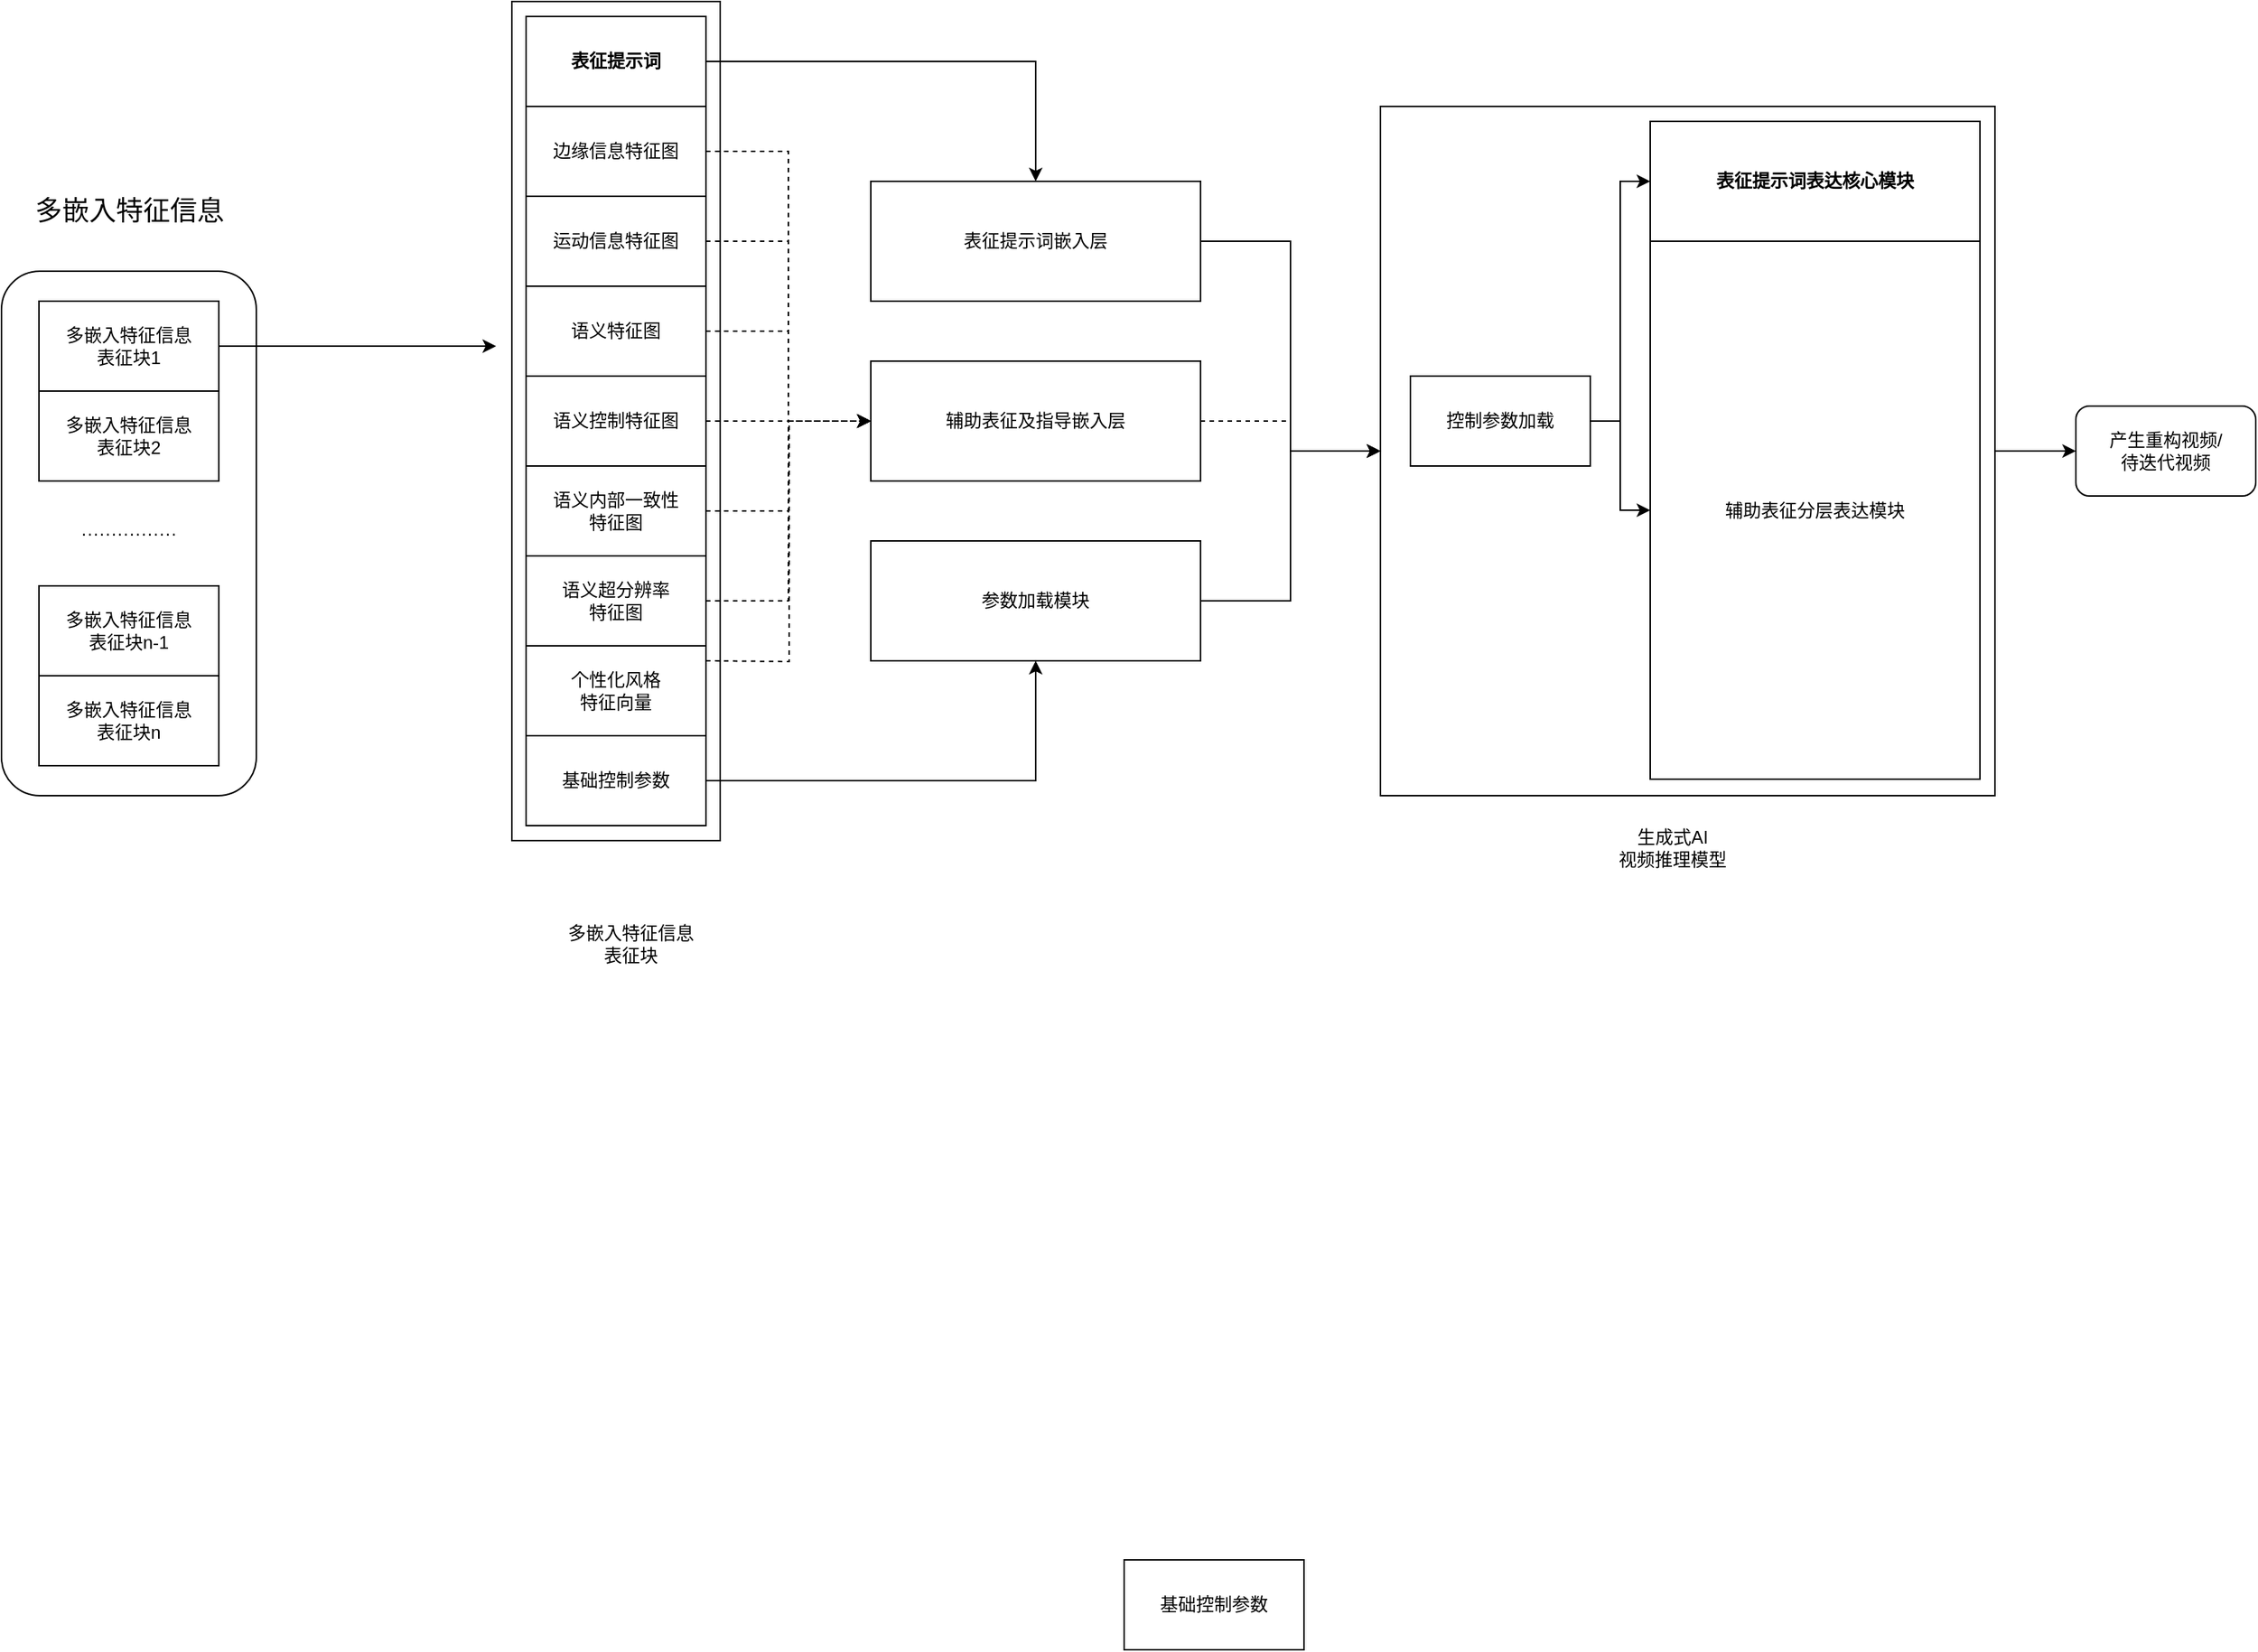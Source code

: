 <mxfile version="24.7.7">
  <diagram name="第 1 页" id="_UOp_g0qZEWWEiO1d6dB">
    <mxGraphModel dx="1426" dy="-36" grid="1" gridSize="10" guides="1" tooltips="1" connect="1" arrows="1" fold="1" page="1" pageScale="1" pageWidth="1169" pageHeight="827" math="0" shadow="0">
      <root>
        <mxCell id="0" />
        <mxCell id="1" parent="0" />
        <mxCell id="TRfCsF1BAg3hrU98GW3F-12" value="" style="rounded=0;whiteSpace=wrap;html=1;" vertex="1" parent="1">
          <mxGeometry x="650.5" y="1000" width="139" height="560" as="geometry" />
        </mxCell>
        <mxCell id="J0mIcsC_Z7fb-HMf94dg-1" value="&lt;font style=&quot;font-size: 18px;&quot;&gt;多嵌入特征信息&lt;/font&gt;" style="text;html=1;align=center;verticalAlign=middle;resizable=0;points=[];autosize=1;strokeColor=none;fillColor=none;" parent="1" vertex="1">
          <mxGeometry x="320" y="1120" width="150" height="40" as="geometry" />
        </mxCell>
        <mxCell id="I4VxMJiTH_GUWdxZwMfk-1" value="················" style="rounded=1;whiteSpace=wrap;html=1;" parent="1" vertex="1">
          <mxGeometry x="310" y="1180" width="170" height="350" as="geometry" />
        </mxCell>
        <mxCell id="I4VxMJiTH_GUWdxZwMfk-22" style="edgeStyle=orthogonalEdgeStyle;rounded=0;orthogonalLoop=1;jettySize=auto;html=1;" parent="1" source="I4VxMJiTH_GUWdxZwMfk-2" edge="1">
          <mxGeometry relative="1" as="geometry">
            <mxPoint x="640" y="1230" as="targetPoint" />
          </mxGeometry>
        </mxCell>
        <mxCell id="I4VxMJiTH_GUWdxZwMfk-2" value="多嵌入特征信息&lt;div&gt;表征块1&lt;/div&gt;" style="rounded=0;whiteSpace=wrap;html=1;" parent="1" vertex="1">
          <mxGeometry x="335" y="1200" width="120" height="60" as="geometry" />
        </mxCell>
        <mxCell id="I4VxMJiTH_GUWdxZwMfk-3" value="多嵌入特征信息&lt;div&gt;表征块2&lt;/div&gt;" style="rounded=0;whiteSpace=wrap;html=1;" parent="1" vertex="1">
          <mxGeometry x="335" y="1260" width="120" height="60" as="geometry" />
        </mxCell>
        <mxCell id="I4VxMJiTH_GUWdxZwMfk-4" value="多嵌入特征信息&lt;div&gt;表征块n&lt;/div&gt;" style="rounded=0;whiteSpace=wrap;html=1;" parent="1" vertex="1">
          <mxGeometry x="335" y="1450" width="120" height="60" as="geometry" />
        </mxCell>
        <mxCell id="I4VxMJiTH_GUWdxZwMfk-5" value="多嵌入特征信息&lt;div&gt;表征块n-1&lt;/div&gt;" style="rounded=0;whiteSpace=wrap;html=1;" parent="1" vertex="1">
          <mxGeometry x="335" y="1390" width="120" height="60" as="geometry" />
        </mxCell>
        <mxCell id="FY35_VsIN61rcXAERCnz-19" style="edgeStyle=orthogonalEdgeStyle;rounded=0;orthogonalLoop=1;jettySize=auto;html=1;entryX=0.5;entryY=0;entryDx=0;entryDy=0;exitX=1;exitY=0.5;exitDx=0;exitDy=0;" parent="1" source="JVAT4u_bRU0mznnodtUo-19" target="FY35_VsIN61rcXAERCnz-18" edge="1">
          <mxGeometry relative="1" as="geometry">
            <mxPoint x="799" y="940" as="sourcePoint" />
            <Array as="points">
              <mxPoint x="1000" y="1040" />
            </Array>
          </mxGeometry>
        </mxCell>
        <mxCell id="I4VxMJiTH_GUWdxZwMfk-25" value="多嵌入特征信息&lt;div&gt;表征块&lt;/div&gt;" style="text;html=1;align=center;verticalAlign=middle;whiteSpace=wrap;rounded=0;" parent="1" vertex="1">
          <mxGeometry x="669.5" y="1604" width="120" height="50" as="geometry" />
        </mxCell>
        <mxCell id="FY35_VsIN61rcXAERCnz-37" style="edgeStyle=orthogonalEdgeStyle;rounded=0;orthogonalLoop=1;jettySize=auto;html=1;entryX=0;entryY=0.5;entryDx=0;entryDy=0;" parent="1" source="FY35_VsIN61rcXAERCnz-16" target="JVAT4u_bRU0mznnodtUo-8" edge="1">
          <mxGeometry relative="1" as="geometry">
            <mxPoint x="1190" y="1280" as="targetPoint" />
          </mxGeometry>
        </mxCell>
        <mxCell id="FY35_VsIN61rcXAERCnz-16" value="参数加载模块" style="rounded=0;whiteSpace=wrap;html=1;" parent="1" vertex="1">
          <mxGeometry x="890" y="1360" width="220" height="80" as="geometry" />
        </mxCell>
        <mxCell id="JVAT4u_bRU0mznnodtUo-15" style="edgeStyle=orthogonalEdgeStyle;rounded=0;orthogonalLoop=1;jettySize=auto;html=1;entryX=0;entryY=0.5;entryDx=0;entryDy=0;" parent="1" source="FY35_VsIN61rcXAERCnz-18" target="JVAT4u_bRU0mznnodtUo-8" edge="1">
          <mxGeometry relative="1" as="geometry" />
        </mxCell>
        <mxCell id="FY35_VsIN61rcXAERCnz-18" value="表征提示词嵌入层" style="rounded=0;whiteSpace=wrap;html=1;" parent="1" vertex="1">
          <mxGeometry x="890" y="1120" width="220" height="80" as="geometry" />
        </mxCell>
        <mxCell id="FY35_VsIN61rcXAERCnz-36" style="edgeStyle=orthogonalEdgeStyle;rounded=0;orthogonalLoop=1;jettySize=auto;html=1;entryX=0;entryY=0.5;entryDx=0;entryDy=0;dashed=1;" parent="1" source="FY35_VsIN61rcXAERCnz-20" target="JVAT4u_bRU0mznnodtUo-8" edge="1">
          <mxGeometry relative="1" as="geometry">
            <mxPoint x="1190" y="1280" as="targetPoint" />
          </mxGeometry>
        </mxCell>
        <mxCell id="FY35_VsIN61rcXAERCnz-20" value="辅助表征及指导嵌入层" style="rounded=0;whiteSpace=wrap;html=1;" parent="1" vertex="1">
          <mxGeometry x="890" y="1240" width="220" height="80" as="geometry" />
        </mxCell>
        <mxCell id="FY35_VsIN61rcXAERCnz-38" value="产生重构视频/&lt;br&gt;待迭代视频" style="rounded=1;whiteSpace=wrap;html=1;" parent="1" vertex="1">
          <mxGeometry x="1694" y="1270" width="120" height="60" as="geometry" />
        </mxCell>
        <mxCell id="JVAT4u_bRU0mznnodtUo-3" value="生成式AI&lt;div&gt;视频推理模型&lt;/div&gt;" style="text;html=1;align=center;verticalAlign=middle;whiteSpace=wrap;rounded=0;" parent="1" vertex="1">
          <mxGeometry x="1340" y="1550" width="170" height="30" as="geometry" />
        </mxCell>
        <mxCell id="JVAT4u_bRU0mznnodtUo-16" style="edgeStyle=orthogonalEdgeStyle;rounded=0;orthogonalLoop=1;jettySize=auto;html=1;entryX=0;entryY=0.5;entryDx=0;entryDy=0;" parent="1" source="JVAT4u_bRU0mznnodtUo-8" target="FY35_VsIN61rcXAERCnz-38" edge="1">
          <mxGeometry relative="1" as="geometry" />
        </mxCell>
        <mxCell id="JVAT4u_bRU0mznnodtUo-8" value="" style="rounded=0;whiteSpace=wrap;html=1;" parent="1" vertex="1">
          <mxGeometry x="1230" y="1070" width="410" height="460" as="geometry" />
        </mxCell>
        <mxCell id="JVAT4u_bRU0mznnodtUo-12" style="edgeStyle=orthogonalEdgeStyle;rounded=0;orthogonalLoop=1;jettySize=auto;html=1;entryX=0;entryY=0.5;entryDx=0;entryDy=0;" parent="1" source="JVAT4u_bRU0mznnodtUo-10" target="JVAT4u_bRU0mznnodtUo-11" edge="1">
          <mxGeometry relative="1" as="geometry" />
        </mxCell>
        <mxCell id="JVAT4u_bRU0mznnodtUo-14" style="edgeStyle=orthogonalEdgeStyle;rounded=0;orthogonalLoop=1;jettySize=auto;html=1;entryX=0;entryY=0.5;entryDx=0;entryDy=0;" parent="1" source="JVAT4u_bRU0mznnodtUo-10" target="JVAT4u_bRU0mznnodtUo-13" edge="1">
          <mxGeometry relative="1" as="geometry" />
        </mxCell>
        <mxCell id="JVAT4u_bRU0mznnodtUo-10" value="控制参数加载" style="rounded=0;whiteSpace=wrap;html=1;" parent="1" vertex="1">
          <mxGeometry x="1250" y="1250" width="120" height="60" as="geometry" />
        </mxCell>
        <mxCell id="JVAT4u_bRU0mznnodtUo-11" value="&lt;b&gt;表征提示词表达核心模块&lt;/b&gt;" style="rounded=0;whiteSpace=wrap;html=1;" parent="1" vertex="1">
          <mxGeometry x="1410" y="1080" width="220" height="80" as="geometry" />
        </mxCell>
        <mxCell id="JVAT4u_bRU0mznnodtUo-13" value="辅助表征分层表达模块" style="rounded=0;whiteSpace=wrap;html=1;" parent="1" vertex="1">
          <mxGeometry x="1410" y="1160" width="220" height="359" as="geometry" />
        </mxCell>
        <mxCell id="JVAT4u_bRU0mznnodtUo-19" value="&lt;b&gt;表征提示词&lt;/b&gt;" style="rounded=0;whiteSpace=wrap;html=1;" parent="1" vertex="1">
          <mxGeometry x="660" y="1010" width="120" height="60" as="geometry" />
        </mxCell>
        <mxCell id="JVAT4u_bRU0mznnodtUo-32" style="edgeStyle=orthogonalEdgeStyle;rounded=0;orthogonalLoop=1;jettySize=auto;html=1;entryX=0.5;entryY=1;entryDx=0;entryDy=0;" parent="1" source="JVAT4u_bRU0mznnodtUo-28" target="FY35_VsIN61rcXAERCnz-16" edge="1">
          <mxGeometry relative="1" as="geometry" />
        </mxCell>
        <mxCell id="JVAT4u_bRU0mznnodtUo-28" value="&lt;div&gt;基础控制参数&lt;/div&gt;" style="rounded=0;whiteSpace=wrap;html=1;" parent="1" vertex="1">
          <mxGeometry x="660" y="1490" width="120" height="60" as="geometry" />
        </mxCell>
        <mxCell id="TRfCsF1BAg3hrU98GW3F-13" style="edgeStyle=orthogonalEdgeStyle;rounded=0;orthogonalLoop=1;jettySize=auto;html=1;entryX=0;entryY=0.5;entryDx=0;entryDy=0;dashed=1;" edge="1" parent="1" source="TRfCsF1BAg3hrU98GW3F-2" target="FY35_VsIN61rcXAERCnz-20">
          <mxGeometry relative="1" as="geometry" />
        </mxCell>
        <mxCell id="TRfCsF1BAg3hrU98GW3F-2" value="边缘信息特征图" style="rounded=0;whiteSpace=wrap;html=1;" vertex="1" parent="1">
          <mxGeometry x="660" y="1070" width="120" height="60" as="geometry" />
        </mxCell>
        <mxCell id="TRfCsF1BAg3hrU98GW3F-16" style="edgeStyle=orthogonalEdgeStyle;rounded=0;orthogonalLoop=1;jettySize=auto;html=1;entryX=0;entryY=0.5;entryDx=0;entryDy=0;dashed=1;" edge="1" parent="1" source="TRfCsF1BAg3hrU98GW3F-4" target="FY35_VsIN61rcXAERCnz-20">
          <mxGeometry relative="1" as="geometry" />
        </mxCell>
        <mxCell id="TRfCsF1BAg3hrU98GW3F-4" value="语义控制&lt;span style=&quot;background-color: initial;&quot;&gt;特征图&lt;/span&gt;" style="rounded=0;whiteSpace=wrap;html=1;" vertex="1" parent="1">
          <mxGeometry x="660" y="1250" width="120" height="60" as="geometry" />
        </mxCell>
        <mxCell id="TRfCsF1BAg3hrU98GW3F-18" style="edgeStyle=orthogonalEdgeStyle;rounded=0;orthogonalLoop=1;jettySize=auto;html=1;entryX=0;entryY=0.5;entryDx=0;entryDy=0;dashed=1;" edge="1" parent="1" source="TRfCsF1BAg3hrU98GW3F-5" target="FY35_VsIN61rcXAERCnz-20">
          <mxGeometry relative="1" as="geometry" />
        </mxCell>
        <mxCell id="TRfCsF1BAg3hrU98GW3F-5" value="语义超分辨率&lt;div&gt;特征图&lt;/div&gt;" style="rounded=0;whiteSpace=wrap;html=1;" vertex="1" parent="1">
          <mxGeometry x="660" y="1370" width="120" height="60" as="geometry" />
        </mxCell>
        <mxCell id="TRfCsF1BAg3hrU98GW3F-15" style="edgeStyle=orthogonalEdgeStyle;rounded=0;orthogonalLoop=1;jettySize=auto;html=1;entryX=0;entryY=0.5;entryDx=0;entryDy=0;dashed=1;" edge="1" parent="1" source="TRfCsF1BAg3hrU98GW3F-6" target="FY35_VsIN61rcXAERCnz-20">
          <mxGeometry relative="1" as="geometry" />
        </mxCell>
        <mxCell id="TRfCsF1BAg3hrU98GW3F-6" value="语义特征图" style="rounded=0;whiteSpace=wrap;html=1;" vertex="1" parent="1">
          <mxGeometry x="660" y="1190" width="120" height="60" as="geometry" />
        </mxCell>
        <mxCell id="TRfCsF1BAg3hrU98GW3F-7" value="&lt;div&gt;个性化风格&lt;/div&gt;&lt;div&gt;特征向量&lt;/div&gt;" style="rounded=0;whiteSpace=wrap;html=1;" vertex="1" parent="1">
          <mxGeometry x="660" y="1430" width="120" height="60" as="geometry" />
        </mxCell>
        <mxCell id="TRfCsF1BAg3hrU98GW3F-14" style="edgeStyle=orthogonalEdgeStyle;rounded=0;orthogonalLoop=1;jettySize=auto;html=1;entryX=0;entryY=0.5;entryDx=0;entryDy=0;dashed=1;" edge="1" parent="1" source="TRfCsF1BAg3hrU98GW3F-8" target="FY35_VsIN61rcXAERCnz-20">
          <mxGeometry relative="1" as="geometry" />
        </mxCell>
        <mxCell id="TRfCsF1BAg3hrU98GW3F-8" value="&lt;div&gt;运动信息特征图&lt;/div&gt;" style="rounded=0;whiteSpace=wrap;html=1;" vertex="1" parent="1">
          <mxGeometry x="660" y="1130" width="120" height="60" as="geometry" />
        </mxCell>
        <mxCell id="TRfCsF1BAg3hrU98GW3F-17" style="edgeStyle=orthogonalEdgeStyle;rounded=0;orthogonalLoop=1;jettySize=auto;html=1;entryX=0;entryY=0.5;entryDx=0;entryDy=0;dashed=1;" edge="1" parent="1" source="TRfCsF1BAg3hrU98GW3F-9" target="FY35_VsIN61rcXAERCnz-20">
          <mxGeometry relative="1" as="geometry" />
        </mxCell>
        <mxCell id="TRfCsF1BAg3hrU98GW3F-9" value="&lt;div&gt;语义内部一致性&lt;/div&gt;&lt;div&gt;特征图&lt;/div&gt;" style="rounded=0;whiteSpace=wrap;html=1;" vertex="1" parent="1">
          <mxGeometry x="660" y="1310" width="120" height="60" as="geometry" />
        </mxCell>
        <mxCell id="TRfCsF1BAg3hrU98GW3F-10" value="&lt;div&gt;基础控制参数&lt;/div&gt;" style="rounded=0;whiteSpace=wrap;html=1;" vertex="1" parent="1">
          <mxGeometry x="1059" y="2040" width="120" height="60" as="geometry" />
        </mxCell>
        <mxCell id="TRfCsF1BAg3hrU98GW3F-19" style="edgeStyle=orthogonalEdgeStyle;rounded=0;orthogonalLoop=1;jettySize=auto;html=1;entryX=0;entryY=0.5;entryDx=0;entryDy=0;dashed=1;" edge="1" parent="1" target="FY35_VsIN61rcXAERCnz-20">
          <mxGeometry relative="1" as="geometry">
            <mxPoint x="840" y="1440" as="targetPoint" />
            <mxPoint x="780" y="1440" as="sourcePoint" />
          </mxGeometry>
        </mxCell>
      </root>
    </mxGraphModel>
  </diagram>
</mxfile>
